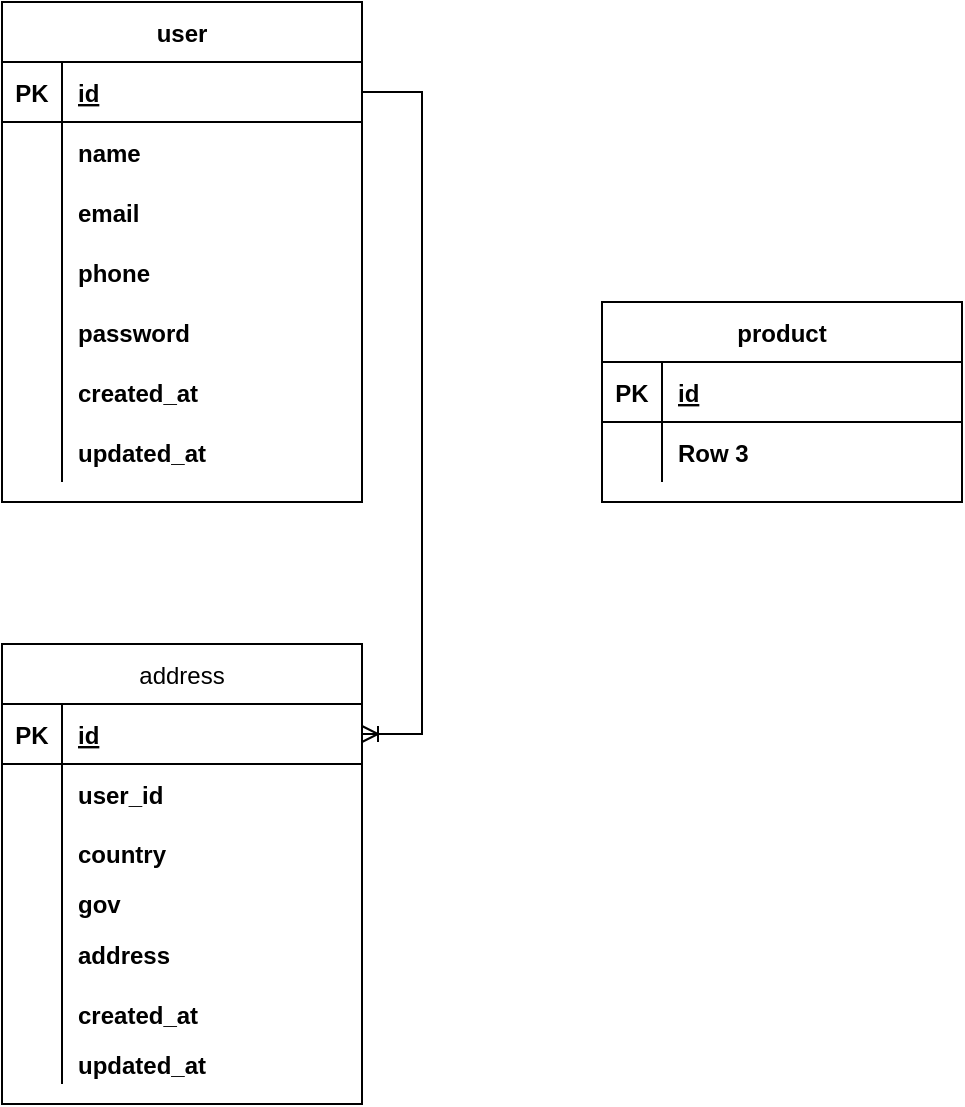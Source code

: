 <mxfile version="20.2.0" type="github">
  <diagram id="yO4egtlztJF1UKLNUE9K" name="Page-1">
    <mxGraphModel dx="1038" dy="1639" grid="1" gridSize="10" guides="1" tooltips="1" connect="1" arrows="1" fold="1" page="1" pageScale="1" pageWidth="850" pageHeight="1100" math="0" shadow="0">
      <root>
        <mxCell id="0" />
        <mxCell id="1" parent="0" />
        <mxCell id="jZWgJEJeX2BFUcKFa5xR-1" value="user" style="shape=table;startSize=30;container=1;collapsible=1;childLayout=tableLayout;fixedRows=1;rowLines=0;fontStyle=1;align=center;resizeLast=1;" vertex="1" parent="1">
          <mxGeometry x="30" y="-170" width="180" height="250" as="geometry" />
        </mxCell>
        <mxCell id="jZWgJEJeX2BFUcKFa5xR-2" value="" style="shape=tableRow;horizontal=0;startSize=0;swimlaneHead=0;swimlaneBody=0;fillColor=none;collapsible=0;dropTarget=0;points=[[0,0.5],[1,0.5]];portConstraint=eastwest;top=0;left=0;right=0;bottom=1;" vertex="1" parent="jZWgJEJeX2BFUcKFa5xR-1">
          <mxGeometry y="30" width="180" height="30" as="geometry" />
        </mxCell>
        <mxCell id="jZWgJEJeX2BFUcKFa5xR-3" value="PK" style="shape=partialRectangle;connectable=0;fillColor=none;top=0;left=0;bottom=0;right=0;fontStyle=1;overflow=hidden;" vertex="1" parent="jZWgJEJeX2BFUcKFa5xR-2">
          <mxGeometry width="30" height="30" as="geometry">
            <mxRectangle width="30" height="30" as="alternateBounds" />
          </mxGeometry>
        </mxCell>
        <mxCell id="jZWgJEJeX2BFUcKFa5xR-4" value="id" style="shape=partialRectangle;connectable=0;fillColor=none;top=0;left=0;bottom=0;right=0;align=left;spacingLeft=6;fontStyle=5;overflow=hidden;" vertex="1" parent="jZWgJEJeX2BFUcKFa5xR-2">
          <mxGeometry x="30" width="150" height="30" as="geometry">
            <mxRectangle width="150" height="30" as="alternateBounds" />
          </mxGeometry>
        </mxCell>
        <mxCell id="jZWgJEJeX2BFUcKFa5xR-5" value="" style="shape=tableRow;horizontal=0;startSize=0;swimlaneHead=0;swimlaneBody=0;fillColor=none;collapsible=0;dropTarget=0;points=[[0,0.5],[1,0.5]];portConstraint=eastwest;top=0;left=0;right=0;bottom=0;" vertex="1" parent="jZWgJEJeX2BFUcKFa5xR-1">
          <mxGeometry y="60" width="180" height="30" as="geometry" />
        </mxCell>
        <mxCell id="jZWgJEJeX2BFUcKFa5xR-6" value="" style="shape=partialRectangle;connectable=0;fillColor=none;top=0;left=0;bottom=0;right=0;editable=1;overflow=hidden;" vertex="1" parent="jZWgJEJeX2BFUcKFa5xR-5">
          <mxGeometry width="30" height="30" as="geometry">
            <mxRectangle width="30" height="30" as="alternateBounds" />
          </mxGeometry>
        </mxCell>
        <mxCell id="jZWgJEJeX2BFUcKFa5xR-7" value="name" style="shape=partialRectangle;connectable=0;fillColor=none;top=0;left=0;bottom=0;right=0;align=left;spacingLeft=6;overflow=hidden;fontStyle=1" vertex="1" parent="jZWgJEJeX2BFUcKFa5xR-5">
          <mxGeometry x="30" width="150" height="30" as="geometry">
            <mxRectangle width="150" height="30" as="alternateBounds" />
          </mxGeometry>
        </mxCell>
        <mxCell id="jZWgJEJeX2BFUcKFa5xR-19" value="" style="shape=tableRow;horizontal=0;startSize=0;swimlaneHead=0;swimlaneBody=0;fillColor=none;collapsible=0;dropTarget=0;points=[[0,0.5],[1,0.5]];portConstraint=eastwest;top=0;left=0;right=0;bottom=0;" vertex="1" parent="jZWgJEJeX2BFUcKFa5xR-1">
          <mxGeometry y="90" width="180" height="30" as="geometry" />
        </mxCell>
        <mxCell id="jZWgJEJeX2BFUcKFa5xR-20" value="" style="shape=partialRectangle;connectable=0;fillColor=none;top=0;left=0;bottom=0;right=0;editable=1;overflow=hidden;" vertex="1" parent="jZWgJEJeX2BFUcKFa5xR-19">
          <mxGeometry width="30" height="30" as="geometry">
            <mxRectangle width="30" height="30" as="alternateBounds" />
          </mxGeometry>
        </mxCell>
        <mxCell id="jZWgJEJeX2BFUcKFa5xR-21" value="email" style="shape=partialRectangle;connectable=0;fillColor=none;top=0;left=0;bottom=0;right=0;align=left;spacingLeft=6;overflow=hidden;fontStyle=1" vertex="1" parent="jZWgJEJeX2BFUcKFa5xR-19">
          <mxGeometry x="30" width="150" height="30" as="geometry">
            <mxRectangle width="150" height="30" as="alternateBounds" />
          </mxGeometry>
        </mxCell>
        <mxCell id="jZWgJEJeX2BFUcKFa5xR-22" value="" style="shape=tableRow;horizontal=0;startSize=0;swimlaneHead=0;swimlaneBody=0;fillColor=none;collapsible=0;dropTarget=0;points=[[0,0.5],[1,0.5]];portConstraint=eastwest;top=0;left=0;right=0;bottom=0;" vertex="1" parent="jZWgJEJeX2BFUcKFa5xR-1">
          <mxGeometry y="120" width="180" height="30" as="geometry" />
        </mxCell>
        <mxCell id="jZWgJEJeX2BFUcKFa5xR-23" value="" style="shape=partialRectangle;connectable=0;fillColor=none;top=0;left=0;bottom=0;right=0;editable=1;overflow=hidden;" vertex="1" parent="jZWgJEJeX2BFUcKFa5xR-22">
          <mxGeometry width="30" height="30" as="geometry">
            <mxRectangle width="30" height="30" as="alternateBounds" />
          </mxGeometry>
        </mxCell>
        <mxCell id="jZWgJEJeX2BFUcKFa5xR-24" value="phone" style="shape=partialRectangle;connectable=0;fillColor=none;top=0;left=0;bottom=0;right=0;align=left;spacingLeft=6;overflow=hidden;fontStyle=1" vertex="1" parent="jZWgJEJeX2BFUcKFa5xR-22">
          <mxGeometry x="30" width="150" height="30" as="geometry">
            <mxRectangle width="150" height="30" as="alternateBounds" />
          </mxGeometry>
        </mxCell>
        <mxCell id="jZWgJEJeX2BFUcKFa5xR-25" value="" style="shape=tableRow;horizontal=0;startSize=0;swimlaneHead=0;swimlaneBody=0;fillColor=none;collapsible=0;dropTarget=0;points=[[0,0.5],[1,0.5]];portConstraint=eastwest;top=0;left=0;right=0;bottom=0;" vertex="1" parent="jZWgJEJeX2BFUcKFa5xR-1">
          <mxGeometry y="150" width="180" height="30" as="geometry" />
        </mxCell>
        <mxCell id="jZWgJEJeX2BFUcKFa5xR-26" value="" style="shape=partialRectangle;connectable=0;fillColor=none;top=0;left=0;bottom=0;right=0;editable=1;overflow=hidden;" vertex="1" parent="jZWgJEJeX2BFUcKFa5xR-25">
          <mxGeometry width="30" height="30" as="geometry">
            <mxRectangle width="30" height="30" as="alternateBounds" />
          </mxGeometry>
        </mxCell>
        <mxCell id="jZWgJEJeX2BFUcKFa5xR-27" value="password" style="shape=partialRectangle;connectable=0;fillColor=none;top=0;left=0;bottom=0;right=0;align=left;spacingLeft=6;overflow=hidden;fontStyle=1" vertex="1" parent="jZWgJEJeX2BFUcKFa5xR-25">
          <mxGeometry x="30" width="150" height="30" as="geometry">
            <mxRectangle width="150" height="30" as="alternateBounds" />
          </mxGeometry>
        </mxCell>
        <mxCell id="jZWgJEJeX2BFUcKFa5xR-73" value="" style="shape=tableRow;horizontal=0;startSize=0;swimlaneHead=0;swimlaneBody=0;fillColor=none;collapsible=0;dropTarget=0;points=[[0,0.5],[1,0.5]];portConstraint=eastwest;top=0;left=0;right=0;bottom=0;" vertex="1" parent="jZWgJEJeX2BFUcKFa5xR-1">
          <mxGeometry y="180" width="180" height="30" as="geometry" />
        </mxCell>
        <mxCell id="jZWgJEJeX2BFUcKFa5xR-74" value="" style="shape=partialRectangle;connectable=0;fillColor=none;top=0;left=0;bottom=0;right=0;editable=1;overflow=hidden;" vertex="1" parent="jZWgJEJeX2BFUcKFa5xR-73">
          <mxGeometry width="30" height="30" as="geometry">
            <mxRectangle width="30" height="30" as="alternateBounds" />
          </mxGeometry>
        </mxCell>
        <mxCell id="jZWgJEJeX2BFUcKFa5xR-75" value="created_at" style="shape=partialRectangle;connectable=0;fillColor=none;top=0;left=0;bottom=0;right=0;align=left;spacingLeft=6;overflow=hidden;fontStyle=1" vertex="1" parent="jZWgJEJeX2BFUcKFa5xR-73">
          <mxGeometry x="30" width="150" height="30" as="geometry">
            <mxRectangle width="150" height="30" as="alternateBounds" />
          </mxGeometry>
        </mxCell>
        <mxCell id="jZWgJEJeX2BFUcKFa5xR-76" value="" style="shape=tableRow;horizontal=0;startSize=0;swimlaneHead=0;swimlaneBody=0;fillColor=none;collapsible=0;dropTarget=0;points=[[0,0.5],[1,0.5]];portConstraint=eastwest;top=0;left=0;right=0;bottom=0;" vertex="1" parent="jZWgJEJeX2BFUcKFa5xR-1">
          <mxGeometry y="210" width="180" height="30" as="geometry" />
        </mxCell>
        <mxCell id="jZWgJEJeX2BFUcKFa5xR-77" value="" style="shape=partialRectangle;connectable=0;fillColor=none;top=0;left=0;bottom=0;right=0;editable=1;overflow=hidden;" vertex="1" parent="jZWgJEJeX2BFUcKFa5xR-76">
          <mxGeometry width="30" height="30" as="geometry">
            <mxRectangle width="30" height="30" as="alternateBounds" />
          </mxGeometry>
        </mxCell>
        <mxCell id="jZWgJEJeX2BFUcKFa5xR-78" value="updated_at" style="shape=partialRectangle;connectable=0;fillColor=none;top=0;left=0;bottom=0;right=0;align=left;spacingLeft=6;overflow=hidden;fontStyle=1" vertex="1" parent="jZWgJEJeX2BFUcKFa5xR-76">
          <mxGeometry x="30" width="150" height="30" as="geometry">
            <mxRectangle width="150" height="30" as="alternateBounds" />
          </mxGeometry>
        </mxCell>
        <mxCell id="jZWgJEJeX2BFUcKFa5xR-31" value="address" style="shape=table;startSize=30;container=1;collapsible=1;childLayout=tableLayout;fixedRows=1;rowLines=0;fontStyle=0;align=center;resizeLast=1;" vertex="1" parent="1">
          <mxGeometry x="30" y="151" width="180" height="230" as="geometry" />
        </mxCell>
        <mxCell id="jZWgJEJeX2BFUcKFa5xR-32" value="" style="shape=tableRow;horizontal=0;startSize=0;swimlaneHead=0;swimlaneBody=0;fillColor=none;collapsible=0;dropTarget=0;points=[[0,0.5],[1,0.5]];portConstraint=eastwest;top=0;left=0;right=0;bottom=1;" vertex="1" parent="jZWgJEJeX2BFUcKFa5xR-31">
          <mxGeometry y="30" width="180" height="30" as="geometry" />
        </mxCell>
        <mxCell id="jZWgJEJeX2BFUcKFa5xR-33" value="PK" style="shape=partialRectangle;connectable=0;fillColor=none;top=0;left=0;bottom=0;right=0;fontStyle=1;overflow=hidden;" vertex="1" parent="jZWgJEJeX2BFUcKFa5xR-32">
          <mxGeometry width="30" height="30" as="geometry">
            <mxRectangle width="30" height="30" as="alternateBounds" />
          </mxGeometry>
        </mxCell>
        <mxCell id="jZWgJEJeX2BFUcKFa5xR-34" value="id" style="shape=partialRectangle;connectable=0;fillColor=none;top=0;left=0;bottom=0;right=0;align=left;spacingLeft=6;fontStyle=5;overflow=hidden;" vertex="1" parent="jZWgJEJeX2BFUcKFa5xR-32">
          <mxGeometry x="30" width="150" height="30" as="geometry">
            <mxRectangle width="150" height="30" as="alternateBounds" />
          </mxGeometry>
        </mxCell>
        <mxCell id="jZWgJEJeX2BFUcKFa5xR-35" value="" style="shape=tableRow;horizontal=0;startSize=0;swimlaneHead=0;swimlaneBody=0;fillColor=none;collapsible=0;dropTarget=0;points=[[0,0.5],[1,0.5]];portConstraint=eastwest;top=0;left=0;right=0;bottom=0;" vertex="1" parent="jZWgJEJeX2BFUcKFa5xR-31">
          <mxGeometry y="60" width="180" height="30" as="geometry" />
        </mxCell>
        <mxCell id="jZWgJEJeX2BFUcKFa5xR-36" value="" style="shape=partialRectangle;connectable=0;fillColor=none;top=0;left=0;bottom=0;right=0;editable=1;overflow=hidden;" vertex="1" parent="jZWgJEJeX2BFUcKFa5xR-35">
          <mxGeometry width="30" height="30" as="geometry">
            <mxRectangle width="30" height="30" as="alternateBounds" />
          </mxGeometry>
        </mxCell>
        <mxCell id="jZWgJEJeX2BFUcKFa5xR-37" value="user_id" style="shape=partialRectangle;connectable=0;fillColor=none;top=0;left=0;bottom=0;right=0;align=left;spacingLeft=6;overflow=hidden;fontStyle=1" vertex="1" parent="jZWgJEJeX2BFUcKFa5xR-35">
          <mxGeometry x="30" width="150" height="30" as="geometry">
            <mxRectangle width="150" height="30" as="alternateBounds" />
          </mxGeometry>
        </mxCell>
        <mxCell id="jZWgJEJeX2BFUcKFa5xR-44" value="" style="shape=tableRow;horizontal=0;startSize=0;swimlaneHead=0;swimlaneBody=0;fillColor=none;collapsible=0;dropTarget=0;points=[[0,0.5],[1,0.5]];portConstraint=eastwest;top=0;left=0;right=0;bottom=0;" vertex="1" parent="jZWgJEJeX2BFUcKFa5xR-31">
          <mxGeometry y="90" width="180" height="29" as="geometry" />
        </mxCell>
        <mxCell id="jZWgJEJeX2BFUcKFa5xR-45" value="" style="shape=partialRectangle;connectable=0;fillColor=none;top=0;left=0;bottom=0;right=0;editable=1;overflow=hidden;" vertex="1" parent="jZWgJEJeX2BFUcKFa5xR-44">
          <mxGeometry width="30" height="29" as="geometry">
            <mxRectangle width="30" height="29" as="alternateBounds" />
          </mxGeometry>
        </mxCell>
        <mxCell id="jZWgJEJeX2BFUcKFa5xR-46" value="country" style="shape=partialRectangle;connectable=0;fillColor=none;top=0;left=0;bottom=0;right=0;align=left;spacingLeft=6;overflow=hidden;fontStyle=1" vertex="1" parent="jZWgJEJeX2BFUcKFa5xR-44">
          <mxGeometry x="30" width="150" height="29" as="geometry">
            <mxRectangle width="150" height="29" as="alternateBounds" />
          </mxGeometry>
        </mxCell>
        <mxCell id="jZWgJEJeX2BFUcKFa5xR-47" value="" style="shape=tableRow;horizontal=0;startSize=0;swimlaneHead=0;swimlaneBody=0;fillColor=none;collapsible=0;dropTarget=0;points=[[0,0.5],[1,0.5]];portConstraint=eastwest;top=0;left=0;right=0;bottom=0;" vertex="1" parent="jZWgJEJeX2BFUcKFa5xR-31">
          <mxGeometry y="119" width="180" height="21" as="geometry" />
        </mxCell>
        <mxCell id="jZWgJEJeX2BFUcKFa5xR-48" value="" style="shape=partialRectangle;connectable=0;fillColor=none;top=0;left=0;bottom=0;right=0;editable=1;overflow=hidden;" vertex="1" parent="jZWgJEJeX2BFUcKFa5xR-47">
          <mxGeometry width="30" height="21" as="geometry">
            <mxRectangle width="30" height="21" as="alternateBounds" />
          </mxGeometry>
        </mxCell>
        <mxCell id="jZWgJEJeX2BFUcKFa5xR-49" value="gov" style="shape=partialRectangle;connectable=0;fillColor=none;top=0;left=0;bottom=0;right=0;align=left;spacingLeft=6;overflow=hidden;fontStyle=1" vertex="1" parent="jZWgJEJeX2BFUcKFa5xR-47">
          <mxGeometry x="30" width="150" height="21" as="geometry">
            <mxRectangle width="150" height="21" as="alternateBounds" />
          </mxGeometry>
        </mxCell>
        <mxCell id="jZWgJEJeX2BFUcKFa5xR-54" value="" style="shape=tableRow;horizontal=0;startSize=0;swimlaneHead=0;swimlaneBody=0;fillColor=none;collapsible=0;dropTarget=0;points=[[0,0.5],[1,0.5]];portConstraint=eastwest;top=0;left=0;right=0;bottom=0;" vertex="1" parent="jZWgJEJeX2BFUcKFa5xR-31">
          <mxGeometry y="140" width="180" height="30" as="geometry" />
        </mxCell>
        <mxCell id="jZWgJEJeX2BFUcKFa5xR-55" value="" style="shape=partialRectangle;connectable=0;fillColor=none;top=0;left=0;bottom=0;right=0;editable=1;overflow=hidden;" vertex="1" parent="jZWgJEJeX2BFUcKFa5xR-54">
          <mxGeometry width="30" height="30" as="geometry">
            <mxRectangle width="30" height="30" as="alternateBounds" />
          </mxGeometry>
        </mxCell>
        <mxCell id="jZWgJEJeX2BFUcKFa5xR-56" value="address" style="shape=partialRectangle;connectable=0;fillColor=none;top=0;left=0;bottom=0;right=0;align=left;spacingLeft=6;overflow=hidden;fontStyle=1" vertex="1" parent="jZWgJEJeX2BFUcKFa5xR-54">
          <mxGeometry x="30" width="150" height="30" as="geometry">
            <mxRectangle width="150" height="30" as="alternateBounds" />
          </mxGeometry>
        </mxCell>
        <mxCell id="jZWgJEJeX2BFUcKFa5xR-80" value="" style="shape=tableRow;horizontal=0;startSize=0;swimlaneHead=0;swimlaneBody=0;fillColor=none;collapsible=0;dropTarget=0;points=[[0,0.5],[1,0.5]];portConstraint=eastwest;top=0;left=0;right=0;bottom=0;" vertex="1" parent="jZWgJEJeX2BFUcKFa5xR-31">
          <mxGeometry y="170" width="180" height="30" as="geometry" />
        </mxCell>
        <mxCell id="jZWgJEJeX2BFUcKFa5xR-81" value="" style="shape=partialRectangle;connectable=0;fillColor=none;top=0;left=0;bottom=0;right=0;editable=1;overflow=hidden;" vertex="1" parent="jZWgJEJeX2BFUcKFa5xR-80">
          <mxGeometry width="30" height="30" as="geometry">
            <mxRectangle width="30" height="30" as="alternateBounds" />
          </mxGeometry>
        </mxCell>
        <mxCell id="jZWgJEJeX2BFUcKFa5xR-82" value="created_at" style="shape=partialRectangle;connectable=0;fillColor=none;top=0;left=0;bottom=0;right=0;align=left;spacingLeft=6;overflow=hidden;fontStyle=1" vertex="1" parent="jZWgJEJeX2BFUcKFa5xR-80">
          <mxGeometry x="30" width="150" height="30" as="geometry">
            <mxRectangle width="150" height="30" as="alternateBounds" />
          </mxGeometry>
        </mxCell>
        <mxCell id="jZWgJEJeX2BFUcKFa5xR-83" value="" style="shape=tableRow;horizontal=0;startSize=0;swimlaneHead=0;swimlaneBody=0;fillColor=none;collapsible=0;dropTarget=0;points=[[0,0.5],[1,0.5]];portConstraint=eastwest;top=0;left=0;right=0;bottom=0;" vertex="1" parent="jZWgJEJeX2BFUcKFa5xR-31">
          <mxGeometry y="200" width="180" height="20" as="geometry" />
        </mxCell>
        <mxCell id="jZWgJEJeX2BFUcKFa5xR-84" value="" style="shape=partialRectangle;connectable=0;fillColor=none;top=0;left=0;bottom=0;right=0;editable=1;overflow=hidden;" vertex="1" parent="jZWgJEJeX2BFUcKFa5xR-83">
          <mxGeometry width="30" height="20" as="geometry">
            <mxRectangle width="30" height="20" as="alternateBounds" />
          </mxGeometry>
        </mxCell>
        <mxCell id="jZWgJEJeX2BFUcKFa5xR-85" value="updated_at" style="shape=partialRectangle;connectable=0;fillColor=none;top=0;left=0;bottom=0;right=0;align=left;spacingLeft=6;overflow=hidden;fontStyle=1" vertex="1" parent="jZWgJEJeX2BFUcKFa5xR-83">
          <mxGeometry x="30" width="150" height="20" as="geometry">
            <mxRectangle width="150" height="20" as="alternateBounds" />
          </mxGeometry>
        </mxCell>
        <mxCell id="jZWgJEJeX2BFUcKFa5xR-53" value="" style="edgeStyle=entityRelationEdgeStyle;fontSize=12;html=1;endArrow=ERoneToMany;rounded=0;exitX=1;exitY=0.5;exitDx=0;exitDy=0;startSize=15;entryX=1;entryY=0.5;entryDx=0;entryDy=0;" edge="1" parent="1" source="jZWgJEJeX2BFUcKFa5xR-2" target="jZWgJEJeX2BFUcKFa5xR-32">
          <mxGeometry width="100" height="100" relative="1" as="geometry">
            <mxPoint x="250" y="40" as="sourcePoint" />
            <mxPoint x="300" y="200" as="targetPoint" />
          </mxGeometry>
        </mxCell>
        <mxCell id="jZWgJEJeX2BFUcKFa5xR-57" value="product" style="shape=table;startSize=30;container=1;collapsible=1;childLayout=tableLayout;fixedRows=1;rowLines=0;fontStyle=1;align=center;resizeLast=1;" vertex="1" parent="1">
          <mxGeometry x="330" y="-20" width="180" height="100" as="geometry" />
        </mxCell>
        <mxCell id="jZWgJEJeX2BFUcKFa5xR-58" value="" style="shape=tableRow;horizontal=0;startSize=0;swimlaneHead=0;swimlaneBody=0;fillColor=none;collapsible=0;dropTarget=0;points=[[0,0.5],[1,0.5]];portConstraint=eastwest;top=0;left=0;right=0;bottom=1;" vertex="1" parent="jZWgJEJeX2BFUcKFa5xR-57">
          <mxGeometry y="30" width="180" height="30" as="geometry" />
        </mxCell>
        <mxCell id="jZWgJEJeX2BFUcKFa5xR-59" value="PK" style="shape=partialRectangle;connectable=0;fillColor=none;top=0;left=0;bottom=0;right=0;fontStyle=1;overflow=hidden;" vertex="1" parent="jZWgJEJeX2BFUcKFa5xR-58">
          <mxGeometry width="30" height="30" as="geometry">
            <mxRectangle width="30" height="30" as="alternateBounds" />
          </mxGeometry>
        </mxCell>
        <mxCell id="jZWgJEJeX2BFUcKFa5xR-60" value="id" style="shape=partialRectangle;connectable=0;fillColor=none;top=0;left=0;bottom=0;right=0;align=left;spacingLeft=6;fontStyle=5;overflow=hidden;" vertex="1" parent="jZWgJEJeX2BFUcKFa5xR-58">
          <mxGeometry x="30" width="150" height="30" as="geometry">
            <mxRectangle width="150" height="30" as="alternateBounds" />
          </mxGeometry>
        </mxCell>
        <mxCell id="jZWgJEJeX2BFUcKFa5xR-67" value="" style="shape=tableRow;horizontal=0;startSize=0;swimlaneHead=0;swimlaneBody=0;fillColor=none;collapsible=0;dropTarget=0;points=[[0,0.5],[1,0.5]];portConstraint=eastwest;top=0;left=0;right=0;bottom=0;fontStyle=1" vertex="1" parent="jZWgJEJeX2BFUcKFa5xR-57">
          <mxGeometry y="60" width="180" height="30" as="geometry" />
        </mxCell>
        <mxCell id="jZWgJEJeX2BFUcKFa5xR-68" value="" style="shape=partialRectangle;connectable=0;fillColor=none;top=0;left=0;bottom=0;right=0;editable=1;overflow=hidden;" vertex="1" parent="jZWgJEJeX2BFUcKFa5xR-67">
          <mxGeometry width="30" height="30" as="geometry">
            <mxRectangle width="30" height="30" as="alternateBounds" />
          </mxGeometry>
        </mxCell>
        <mxCell id="jZWgJEJeX2BFUcKFa5xR-69" value="Row 3" style="shape=partialRectangle;connectable=0;fillColor=none;top=0;left=0;bottom=0;right=0;align=left;spacingLeft=6;overflow=hidden;fontStyle=1" vertex="1" parent="jZWgJEJeX2BFUcKFa5xR-67">
          <mxGeometry x="30" width="150" height="30" as="geometry">
            <mxRectangle width="150" height="30" as="alternateBounds" />
          </mxGeometry>
        </mxCell>
      </root>
    </mxGraphModel>
  </diagram>
</mxfile>
